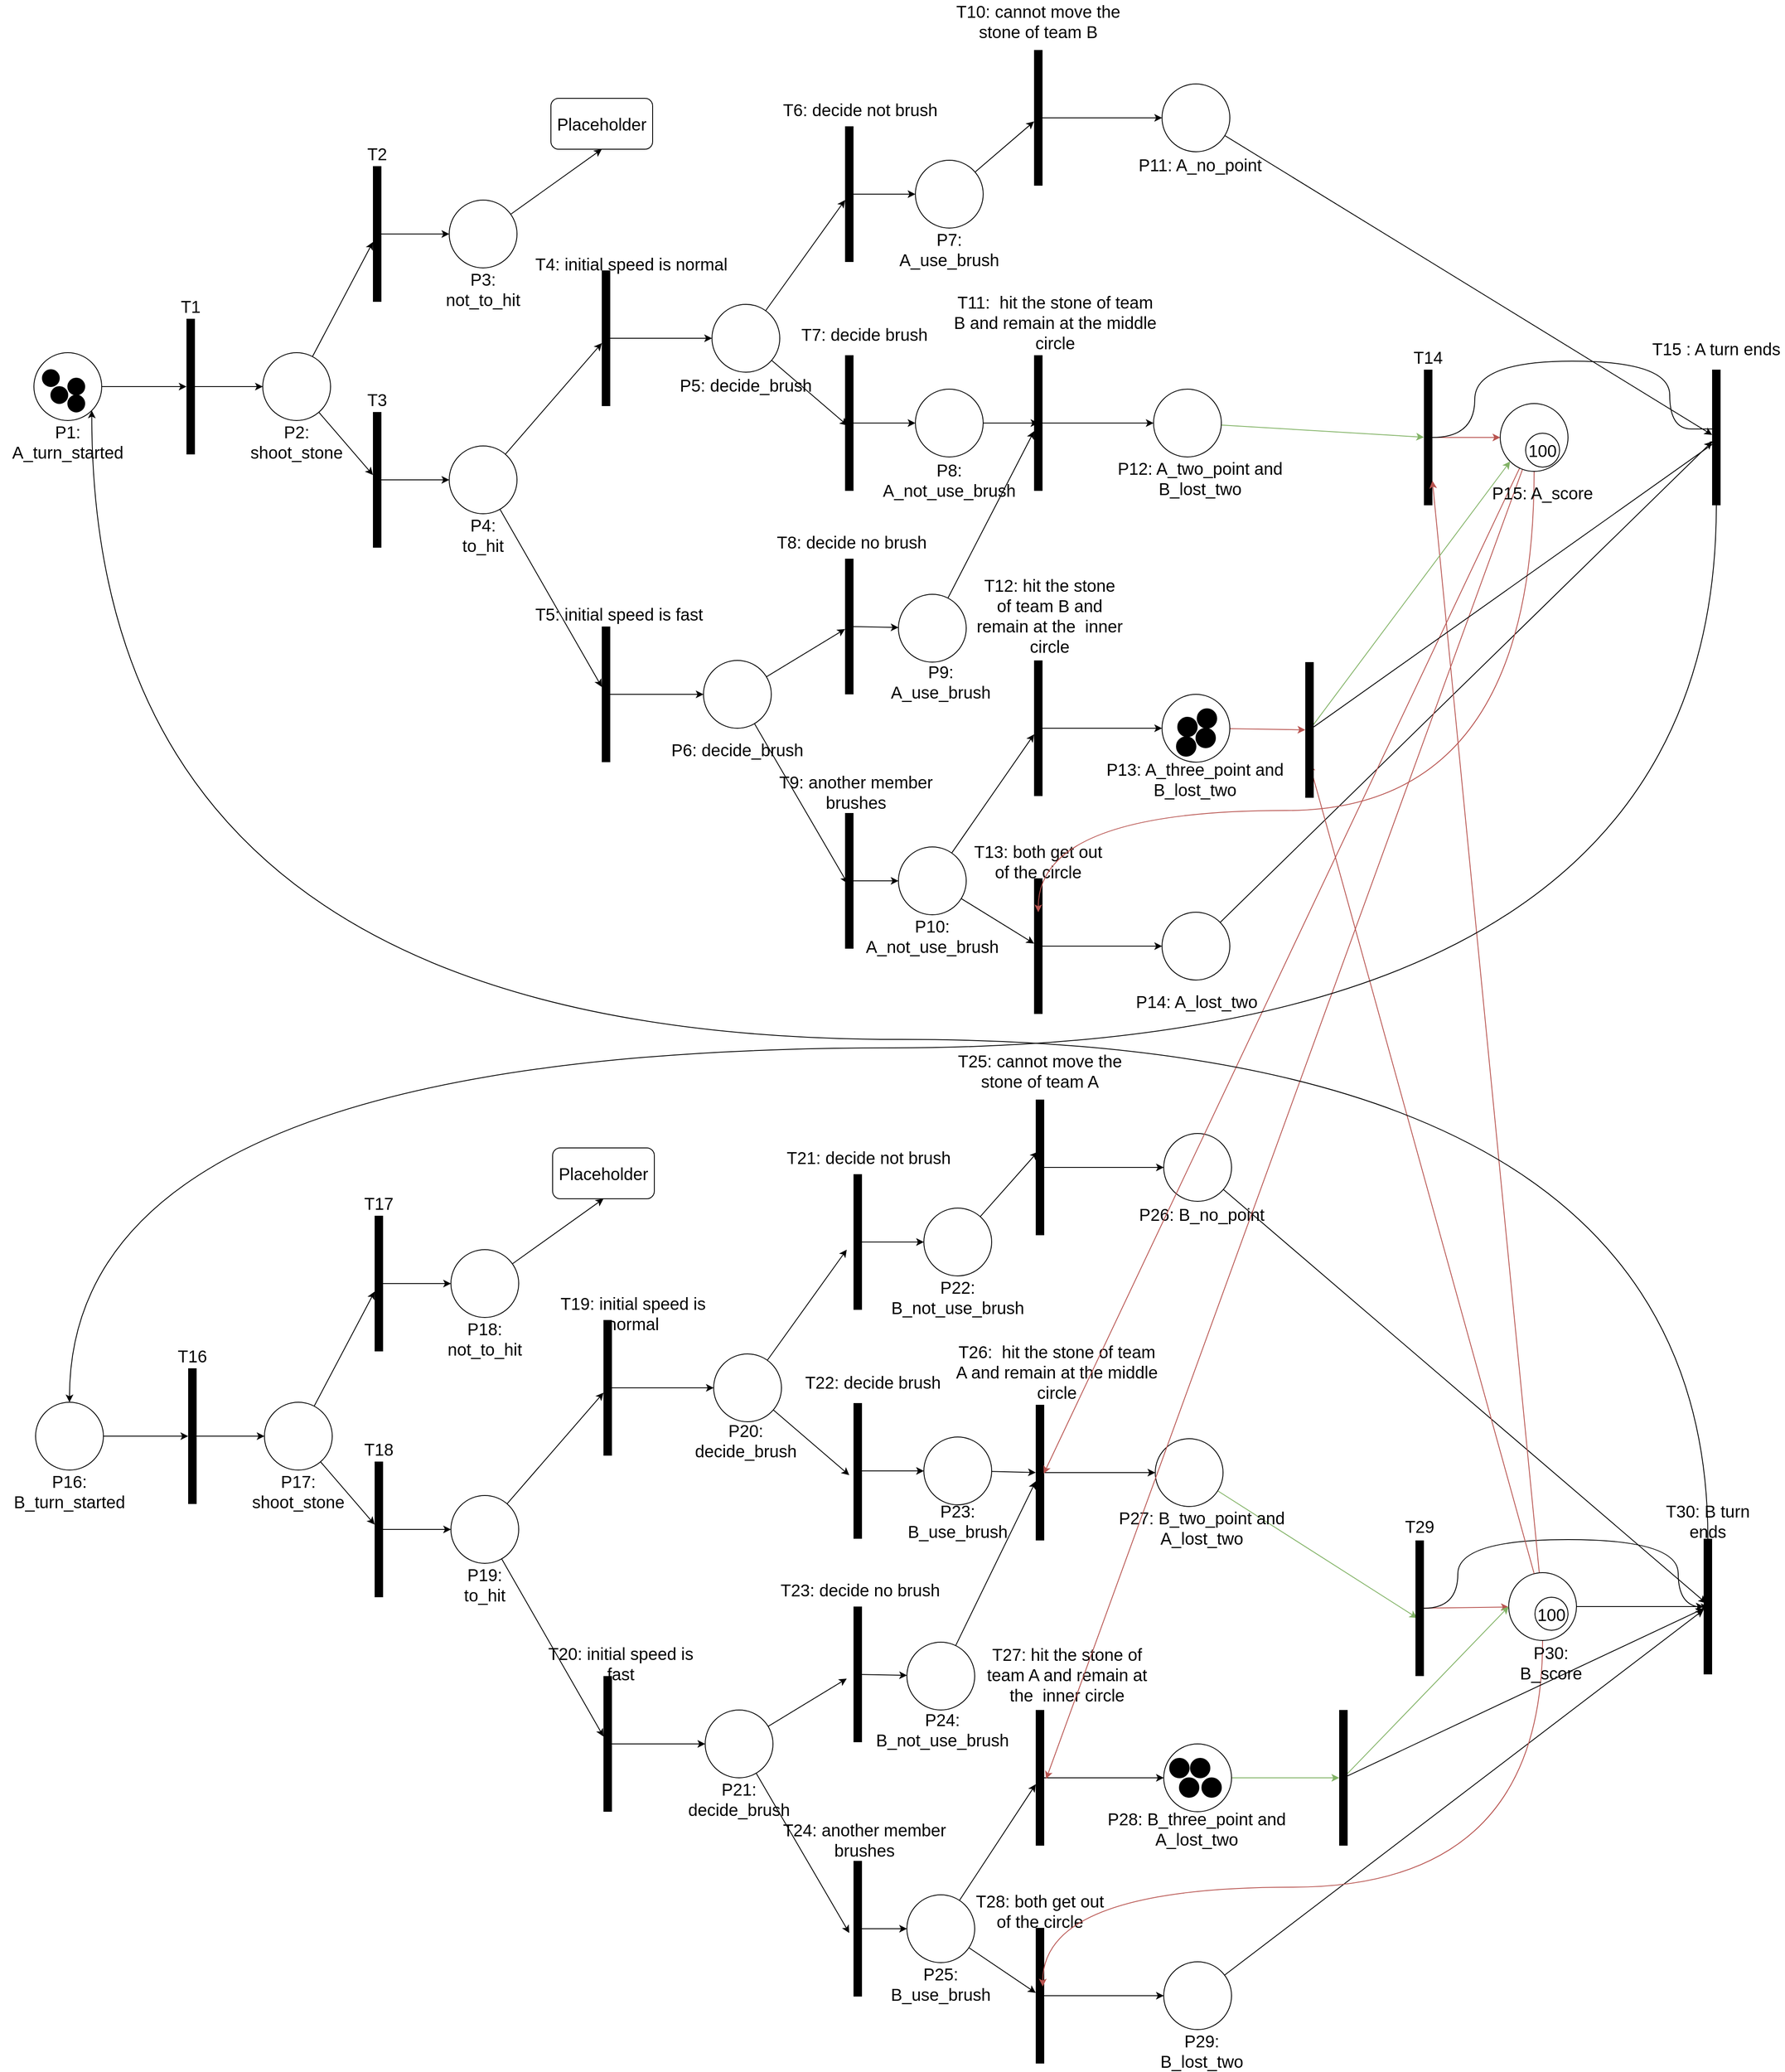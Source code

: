 <mxfile version="17.1.2" type="github">
  <diagram id="HLjwf-8nd1L1e6h1RGKW" name="Page-1">
    <mxGraphModel dx="3530" dy="3012" grid="1" gridSize="10" guides="1" tooltips="1" connect="1" arrows="1" fold="1" page="1" pageScale="1" pageWidth="827" pageHeight="1169" math="0" shadow="0">
      <root>
        <mxCell id="0" />
        <mxCell id="1" parent="0" />
        <mxCell id="6KRZwWpIwKZqXMkIKamP-5" style="edgeStyle=none;rounded=0;orthogonalLoop=1;jettySize=auto;html=1;fontSize=20;" parent="1" source="6KRZwWpIwKZqXMkIKamP-1" target="6KRZwWpIwKZqXMkIKamP-4" edge="1">
          <mxGeometry relative="1" as="geometry" />
        </mxCell>
        <mxCell id="6KRZwWpIwKZqXMkIKamP-1" value="" style="ellipse;whiteSpace=wrap;html=1;aspect=fixed;fontSize=20;strokeWidth=1;fillColor=#FFFFFF;" parent="1" vertex="1">
          <mxGeometry x="30" y="220" width="80" height="80" as="geometry" />
        </mxCell>
        <mxCell id="6KRZwWpIwKZqXMkIKamP-2" value="P1: A_turn_started" style="text;html=1;strokeColor=none;fillColor=none;align=center;verticalAlign=middle;whiteSpace=wrap;rounded=0;fontSize=20;" parent="1" vertex="1">
          <mxGeometry x="-10" y="310" width="160" height="30" as="geometry" />
        </mxCell>
        <mxCell id="6KRZwWpIwKZqXMkIKamP-15" style="edgeStyle=none;rounded=0;orthogonalLoop=1;jettySize=auto;html=1;fontSize=20;" parent="1" source="6KRZwWpIwKZqXMkIKamP-4" target="6KRZwWpIwKZqXMkIKamP-16" edge="1">
          <mxGeometry relative="1" as="geometry">
            <mxPoint x="310" y="260" as="targetPoint" />
          </mxGeometry>
        </mxCell>
        <mxCell id="6KRZwWpIwKZqXMkIKamP-4" value="" style="line;strokeWidth=10;direction=south;html=1;fontSize=20;fillColor=#FFFFFF;" parent="1" vertex="1">
          <mxGeometry x="210" y="180" width="10" height="160" as="geometry" />
        </mxCell>
        <mxCell id="6KRZwWpIwKZqXMkIKamP-7" value="" style="ellipse;whiteSpace=wrap;html=1;aspect=fixed;fontSize=20;strokeWidth=1;fillColor=#000000;strokeColor=#000000;" parent="1" vertex="1">
          <mxGeometry x="40" y="240" width="20" height="20" as="geometry" />
        </mxCell>
        <mxCell id="6KRZwWpIwKZqXMkIKamP-11" value="" style="ellipse;whiteSpace=wrap;html=1;aspect=fixed;fontSize=20;strokeWidth=1;fillColor=#000000;strokeColor=#000000;" parent="1" vertex="1">
          <mxGeometry x="70" y="250" width="20" height="20" as="geometry" />
        </mxCell>
        <mxCell id="6KRZwWpIwKZqXMkIKamP-12" value="" style="ellipse;whiteSpace=wrap;html=1;aspect=fixed;fontSize=20;strokeWidth=1;fillColor=#000000;strokeColor=#000000;" parent="1" vertex="1">
          <mxGeometry x="50" y="260" width="20" height="20" as="geometry" />
        </mxCell>
        <mxCell id="6KRZwWpIwKZqXMkIKamP-13" value="" style="ellipse;whiteSpace=wrap;html=1;aspect=fixed;fontSize=20;strokeWidth=1;fillColor=#000000;strokeColor=#000000;" parent="1" vertex="1">
          <mxGeometry x="70" y="270" width="20" height="20" as="geometry" />
        </mxCell>
        <mxCell id="6KRZwWpIwKZqXMkIKamP-14" value="T1" style="text;html=1;strokeColor=none;fillColor=none;align=center;verticalAlign=middle;whiteSpace=wrap;rounded=0;fontSize=20;" parent="1" vertex="1">
          <mxGeometry x="185" y="150" width="60" height="30" as="geometry" />
        </mxCell>
        <mxCell id="6KRZwWpIwKZqXMkIKamP-19" style="edgeStyle=none;rounded=0;orthogonalLoop=1;jettySize=auto;html=1;fontSize=20;" parent="1" source="6KRZwWpIwKZqXMkIKamP-16" target="6KRZwWpIwKZqXMkIKamP-18" edge="1">
          <mxGeometry relative="1" as="geometry" />
        </mxCell>
        <mxCell id="6KRZwWpIwKZqXMkIKamP-29" style="edgeStyle=none;rounded=0;orthogonalLoop=1;jettySize=auto;html=1;fontSize=20;" parent="1" source="6KRZwWpIwKZqXMkIKamP-16" target="6KRZwWpIwKZqXMkIKamP-28" edge="1">
          <mxGeometry relative="1" as="geometry" />
        </mxCell>
        <mxCell id="6KRZwWpIwKZqXMkIKamP-16" value="" style="ellipse;whiteSpace=wrap;html=1;aspect=fixed;fontSize=20;strokeColor=#000000;strokeWidth=1;fillColor=#FFFFFF;" parent="1" vertex="1">
          <mxGeometry x="300" y="220" width="80" height="80" as="geometry" />
        </mxCell>
        <mxCell id="6KRZwWpIwKZqXMkIKamP-17" value="P2: shoot_stone" style="text;html=1;strokeColor=none;fillColor=none;align=center;verticalAlign=middle;whiteSpace=wrap;rounded=0;fontSize=20;" parent="1" vertex="1">
          <mxGeometry x="310" y="310" width="60" height="30" as="geometry" />
        </mxCell>
        <mxCell id="6KRZwWpIwKZqXMkIKamP-20" style="edgeStyle=none;rounded=0;orthogonalLoop=1;jettySize=auto;html=1;fontSize=20;" parent="1" source="6KRZwWpIwKZqXMkIKamP-18" target="6KRZwWpIwKZqXMkIKamP-21" edge="1">
          <mxGeometry relative="1" as="geometry">
            <mxPoint x="520" y="80" as="targetPoint" />
          </mxGeometry>
        </mxCell>
        <mxCell id="6KRZwWpIwKZqXMkIKamP-18" value="" style="line;strokeWidth=10;direction=south;html=1;fontSize=20;fillColor=#FFFFFF;" parent="1" vertex="1">
          <mxGeometry x="430" width="10" height="160" as="geometry" />
        </mxCell>
        <mxCell id="6KRZwWpIwKZqXMkIKamP-26" value="" style="edgeStyle=none;rounded=0;orthogonalLoop=1;jettySize=auto;html=1;fontSize=20;entryX=0.5;entryY=1;entryDx=0;entryDy=0;" parent="1" source="6KRZwWpIwKZqXMkIKamP-21" target="6KRZwWpIwKZqXMkIKamP-27" edge="1">
          <mxGeometry relative="1" as="geometry">
            <mxPoint x="690.769" y="-20" as="targetPoint" />
          </mxGeometry>
        </mxCell>
        <mxCell id="6KRZwWpIwKZqXMkIKamP-21" value="" style="ellipse;whiteSpace=wrap;html=1;aspect=fixed;fontSize=20;strokeColor=#000000;strokeWidth=1;fillColor=#FFFFFF;" parent="1" vertex="1">
          <mxGeometry x="520" y="40" width="80" height="80" as="geometry" />
        </mxCell>
        <mxCell id="6KRZwWpIwKZqXMkIKamP-22" value="T2" style="text;html=1;strokeColor=none;fillColor=none;align=center;verticalAlign=middle;whiteSpace=wrap;rounded=0;fontSize=20;" parent="1" vertex="1">
          <mxGeometry x="405" y="-30" width="60" height="30" as="geometry" />
        </mxCell>
        <mxCell id="6KRZwWpIwKZqXMkIKamP-24" value="P3: not_to_hit" style="text;html=1;strokeColor=none;fillColor=none;align=center;verticalAlign=middle;whiteSpace=wrap;rounded=0;fontSize=20;" parent="1" vertex="1">
          <mxGeometry x="530" y="130" width="60" height="30" as="geometry" />
        </mxCell>
        <mxCell id="6KRZwWpIwKZqXMkIKamP-27" value="Placeholder" style="rounded=1;whiteSpace=wrap;html=1;fontSize=20;strokeColor=#000000;strokeWidth=1;fillColor=#FFFFFF;" parent="1" vertex="1">
          <mxGeometry x="640" y="-80" width="120" height="60" as="geometry" />
        </mxCell>
        <mxCell id="6KRZwWpIwKZqXMkIKamP-31" style="edgeStyle=none;rounded=0;orthogonalLoop=1;jettySize=auto;html=1;fontSize=20;" parent="1" source="6KRZwWpIwKZqXMkIKamP-28" target="6KRZwWpIwKZqXMkIKamP-32" edge="1">
          <mxGeometry relative="1" as="geometry">
            <mxPoint x="530" y="370" as="targetPoint" />
          </mxGeometry>
        </mxCell>
        <mxCell id="6KRZwWpIwKZqXMkIKamP-28" value="" style="line;strokeWidth=10;direction=south;html=1;fontSize=20;fillColor=#FFFFFF;" parent="1" vertex="1">
          <mxGeometry x="430" y="290" width="10" height="160" as="geometry" />
        </mxCell>
        <mxCell id="6KRZwWpIwKZqXMkIKamP-30" value="T3" style="text;html=1;strokeColor=none;fillColor=none;align=center;verticalAlign=middle;whiteSpace=wrap;rounded=0;fontSize=20;" parent="1" vertex="1">
          <mxGeometry x="405" y="260" width="60" height="30" as="geometry" />
        </mxCell>
        <mxCell id="6KRZwWpIwKZqXMkIKamP-96" style="edgeStyle=none;rounded=0;orthogonalLoop=1;jettySize=auto;html=1;fontSize=20;" parent="1" source="6KRZwWpIwKZqXMkIKamP-32" target="6KRZwWpIwKZqXMkIKamP-35" edge="1">
          <mxGeometry relative="1" as="geometry" />
        </mxCell>
        <mxCell id="6KRZwWpIwKZqXMkIKamP-97" style="edgeStyle=none;rounded=0;orthogonalLoop=1;jettySize=auto;html=1;fontSize=20;" parent="1" source="6KRZwWpIwKZqXMkIKamP-32" target="6KRZwWpIwKZqXMkIKamP-37" edge="1">
          <mxGeometry relative="1" as="geometry" />
        </mxCell>
        <mxCell id="6KRZwWpIwKZqXMkIKamP-32" value="" style="ellipse;whiteSpace=wrap;html=1;aspect=fixed;fontSize=20;strokeColor=#000000;strokeWidth=1;fillColor=#FFFFFF;" parent="1" vertex="1">
          <mxGeometry x="520" y="330" width="80" height="80" as="geometry" />
        </mxCell>
        <mxCell id="6KRZwWpIwKZqXMkIKamP-33" value="P4:&lt;br&gt;to_hit" style="text;html=1;strokeColor=none;fillColor=none;align=center;verticalAlign=middle;whiteSpace=wrap;rounded=0;fontSize=20;" parent="1" vertex="1">
          <mxGeometry x="530" y="420" width="60" height="30" as="geometry" />
        </mxCell>
        <mxCell id="6KRZwWpIwKZqXMkIKamP-34" style="edgeStyle=none;rounded=0;orthogonalLoop=1;jettySize=auto;html=1;fontSize=20;" parent="1" source="6KRZwWpIwKZqXMkIKamP-35" target="6KRZwWpIwKZqXMkIKamP-41" edge="1">
          <mxGeometry relative="1" as="geometry">
            <mxPoint x="810" y="203" as="targetPoint" />
          </mxGeometry>
        </mxCell>
        <mxCell id="6KRZwWpIwKZqXMkIKamP-35" value="" style="line;strokeWidth=10;direction=south;html=1;fontSize=20;fillColor=#FFFFFF;" parent="1" vertex="1">
          <mxGeometry x="700" y="123" width="10" height="160" as="geometry" />
        </mxCell>
        <mxCell id="6KRZwWpIwKZqXMkIKamP-36" style="edgeStyle=none;rounded=0;orthogonalLoop=1;jettySize=auto;html=1;fontSize=20;" parent="1" source="6KRZwWpIwKZqXMkIKamP-37" target="6KRZwWpIwKZqXMkIKamP-51" edge="1">
          <mxGeometry relative="1" as="geometry" />
        </mxCell>
        <mxCell id="6KRZwWpIwKZqXMkIKamP-37" value="" style="line;strokeWidth=10;direction=south;html=1;fontSize=20;fillColor=#FFFFFF;" parent="1" vertex="1">
          <mxGeometry x="700" y="543" width="10" height="160" as="geometry" />
        </mxCell>
        <mxCell id="6KRZwWpIwKZqXMkIKamP-38" value="T5: initial speed is fast" style="text;html=1;strokeColor=none;fillColor=none;align=center;verticalAlign=middle;whiteSpace=wrap;rounded=0;fontSize=20;" parent="1" vertex="1">
          <mxGeometry x="620" y="513" width="201" height="30" as="geometry" />
        </mxCell>
        <mxCell id="6KRZwWpIwKZqXMkIKamP-39" style="edgeStyle=none;rounded=0;orthogonalLoop=1;jettySize=auto;html=1;entryX=0.519;entryY=0.7;entryDx=0;entryDy=0;entryPerimeter=0;fontSize=20;" parent="1" source="6KRZwWpIwKZqXMkIKamP-41" target="6KRZwWpIwKZqXMkIKamP-48" edge="1">
          <mxGeometry relative="1" as="geometry" />
        </mxCell>
        <mxCell id="6KRZwWpIwKZqXMkIKamP-40" style="edgeStyle=none;rounded=0;orthogonalLoop=1;jettySize=auto;html=1;fontSize=20;" parent="1" source="6KRZwWpIwKZqXMkIKamP-41" target="6KRZwWpIwKZqXMkIKamP-45" edge="1">
          <mxGeometry relative="1" as="geometry" />
        </mxCell>
        <mxCell id="6KRZwWpIwKZqXMkIKamP-41" value="" style="ellipse;whiteSpace=wrap;html=1;aspect=fixed;fontSize=20;strokeWidth=1;fillColor=#FFFFFF;" parent="1" vertex="1">
          <mxGeometry x="830" y="163" width="80" height="80" as="geometry" />
        </mxCell>
        <mxCell id="6KRZwWpIwKZqXMkIKamP-42" value="P5: decide_brush" style="text;html=1;strokeColor=none;fillColor=none;align=center;verticalAlign=middle;whiteSpace=wrap;rounded=0;fontSize=20;" parent="1" vertex="1">
          <mxGeometry x="790" y="243" width="160" height="30" as="geometry" />
        </mxCell>
        <mxCell id="jnbDORSLOD9sxaMhr8QB-7" style="edgeStyle=none;rounded=0;orthogonalLoop=1;jettySize=auto;html=1;entryX=0;entryY=0.5;entryDx=0;entryDy=0;fontSize=20;" parent="1" source="6KRZwWpIwKZqXMkIKamP-45" target="jnbDORSLOD9sxaMhr8QB-3" edge="1">
          <mxGeometry relative="1" as="geometry" />
        </mxCell>
        <mxCell id="6KRZwWpIwKZqXMkIKamP-45" value="" style="line;strokeWidth=10;direction=south;html=1;fontSize=20;fillColor=#FFFFFF;" parent="1" vertex="1">
          <mxGeometry x="987" y="-47" width="10" height="160" as="geometry" />
        </mxCell>
        <mxCell id="jnbDORSLOD9sxaMhr8QB-9" style="edgeStyle=none;rounded=0;orthogonalLoop=1;jettySize=auto;html=1;entryX=0;entryY=0.5;entryDx=0;entryDy=0;fontSize=20;" parent="1" source="6KRZwWpIwKZqXMkIKamP-48" target="jnbDORSLOD9sxaMhr8QB-4" edge="1">
          <mxGeometry relative="1" as="geometry" />
        </mxCell>
        <mxCell id="6KRZwWpIwKZqXMkIKamP-48" value="" style="line;strokeWidth=10;direction=south;html=1;fontSize=20;fillColor=#FFFFFF;" parent="1" vertex="1">
          <mxGeometry x="987" y="223" width="10" height="160" as="geometry" />
        </mxCell>
        <mxCell id="6KRZwWpIwKZqXMkIKamP-49" style="edgeStyle=none;rounded=0;orthogonalLoop=1;jettySize=auto;html=1;entryX=0.519;entryY=0.7;entryDx=0;entryDy=0;entryPerimeter=0;fontSize=20;" parent="1" source="6KRZwWpIwKZqXMkIKamP-51" target="6KRZwWpIwKZqXMkIKamP-59" edge="1">
          <mxGeometry relative="1" as="geometry" />
        </mxCell>
        <mxCell id="6KRZwWpIwKZqXMkIKamP-50" style="edgeStyle=none;rounded=0;orthogonalLoop=1;jettySize=auto;html=1;fontSize=20;" parent="1" source="6KRZwWpIwKZqXMkIKamP-51" target="6KRZwWpIwKZqXMkIKamP-56" edge="1">
          <mxGeometry relative="1" as="geometry" />
        </mxCell>
        <mxCell id="6KRZwWpIwKZqXMkIKamP-51" value="" style="ellipse;whiteSpace=wrap;html=1;aspect=fixed;fontSize=20;strokeWidth=1;fillColor=#FFFFFF;" parent="1" vertex="1">
          <mxGeometry x="820" y="583" width="80" height="80" as="geometry" />
        </mxCell>
        <mxCell id="6KRZwWpIwKZqXMkIKamP-52" value="P6: decide_brush" style="text;html=1;strokeColor=none;fillColor=none;align=center;verticalAlign=middle;whiteSpace=wrap;rounded=0;fontSize=20;" parent="1" vertex="1">
          <mxGeometry x="780" y="673" width="160" height="30" as="geometry" />
        </mxCell>
        <mxCell id="jnbDORSLOD9sxaMhr8QB-11" style="edgeStyle=none;rounded=0;orthogonalLoop=1;jettySize=auto;html=1;fontSize=20;" parent="1" source="6KRZwWpIwKZqXMkIKamP-56" target="jnbDORSLOD9sxaMhr8QB-5" edge="1">
          <mxGeometry relative="1" as="geometry" />
        </mxCell>
        <mxCell id="6KRZwWpIwKZqXMkIKamP-56" value="" style="line;strokeWidth=10;direction=south;html=1;fontSize=20;fillColor=#FFFFFF;" parent="1" vertex="1">
          <mxGeometry x="987" y="463" width="10" height="160" as="geometry" />
        </mxCell>
        <mxCell id="jnbDORSLOD9sxaMhr8QB-13" style="edgeStyle=none;rounded=0;orthogonalLoop=1;jettySize=auto;html=1;fontSize=20;" parent="1" source="6KRZwWpIwKZqXMkIKamP-59" target="jnbDORSLOD9sxaMhr8QB-6" edge="1">
          <mxGeometry relative="1" as="geometry" />
        </mxCell>
        <mxCell id="6KRZwWpIwKZqXMkIKamP-59" value="" style="line;strokeWidth=10;direction=south;html=1;fontSize=20;fillColor=#FFFFFF;" parent="1" vertex="1">
          <mxGeometry x="987" y="763" width="10" height="160" as="geometry" />
        </mxCell>
        <mxCell id="6KRZwWpIwKZqXMkIKamP-60" value="T7: decide brush" style="text;html=1;strokeColor=none;fillColor=none;align=center;verticalAlign=middle;whiteSpace=wrap;rounded=0;fontSize=20;" parent="1" vertex="1">
          <mxGeometry x="900" y="183" width="220" height="30" as="geometry" />
        </mxCell>
        <mxCell id="6KRZwWpIwKZqXMkIKamP-61" value="T6: decide not brush" style="text;html=1;strokeColor=none;fillColor=none;align=center;verticalAlign=middle;whiteSpace=wrap;rounded=0;fontSize=20;" parent="1" vertex="1">
          <mxGeometry x="890" y="-87" width="230" height="40" as="geometry" />
        </mxCell>
        <mxCell id="6KRZwWpIwKZqXMkIKamP-62" value="T8: decide no brush" style="text;html=1;strokeColor=none;fillColor=none;align=center;verticalAlign=middle;whiteSpace=wrap;rounded=0;fontSize=20;" parent="1" vertex="1">
          <mxGeometry x="880" y="423" width="230" height="40" as="geometry" />
        </mxCell>
        <mxCell id="6KRZwWpIwKZqXMkIKamP-63" value="T9: another member brushes" style="text;html=1;strokeColor=none;fillColor=none;align=center;verticalAlign=middle;whiteSpace=wrap;rounded=0;fontSize=20;" parent="1" vertex="1">
          <mxGeometry x="880" y="718" width="240" height="40" as="geometry" />
        </mxCell>
        <mxCell id="6KRZwWpIwKZqXMkIKamP-72" style="edgeStyle=none;rounded=0;orthogonalLoop=1;jettySize=auto;html=1;fontSize=20;" parent="1" source="6KRZwWpIwKZqXMkIKamP-73" target="6KRZwWpIwKZqXMkIKamP-75" edge="1">
          <mxGeometry relative="1" as="geometry">
            <mxPoint x="1360" y="-207" as="targetPoint" />
          </mxGeometry>
        </mxCell>
        <mxCell id="6KRZwWpIwKZqXMkIKamP-73" value="" style="line;strokeWidth=10;direction=south;html=1;fontSize=20;fillColor=#FFFFFF;" parent="1" vertex="1">
          <mxGeometry x="1210" y="-137" width="10" height="160" as="geometry" />
        </mxCell>
        <mxCell id="6KRZwWpIwKZqXMkIKamP-74" value="T10: cannot move the stone of team B" style="text;html=1;strokeColor=none;fillColor=none;align=center;verticalAlign=middle;whiteSpace=wrap;rounded=0;fontSize=20;" parent="1" vertex="1">
          <mxGeometry x="1115" y="-190" width="200" height="37" as="geometry" />
        </mxCell>
        <mxCell id="jnbDORSLOD9sxaMhr8QB-73" style="edgeStyle=none;rounded=0;orthogonalLoop=1;jettySize=auto;html=1;fontSize=20;" parent="1" source="6KRZwWpIwKZqXMkIKamP-75" target="jnbDORSLOD9sxaMhr8QB-69" edge="1">
          <mxGeometry relative="1" as="geometry" />
        </mxCell>
        <mxCell id="6KRZwWpIwKZqXMkIKamP-75" value="" style="ellipse;whiteSpace=wrap;html=1;aspect=fixed;fontSize=20;strokeWidth=1;fillColor=#FFFFFF;" parent="1" vertex="1">
          <mxGeometry x="1361" y="-97" width="80" height="80" as="geometry" />
        </mxCell>
        <mxCell id="6KRZwWpIwKZqXMkIKamP-76" value="P11: A_no_point" style="text;html=1;strokeColor=none;fillColor=none;align=center;verticalAlign=middle;whiteSpace=wrap;rounded=0;fontSize=20;" parent="1" vertex="1">
          <mxGeometry x="1301" y="-17" width="210" height="30" as="geometry" />
        </mxCell>
        <mxCell id="6KRZwWpIwKZqXMkIKamP-77" value="T11: &amp;nbsp;hit the stone of team B and remain at the middle circle" style="text;html=1;strokeColor=none;fillColor=none;align=center;verticalAlign=middle;whiteSpace=wrap;rounded=0;fontSize=20;" parent="1" vertex="1">
          <mxGeometry x="1110" y="160" width="250" height="47" as="geometry" />
        </mxCell>
        <mxCell id="6KRZwWpIwKZqXMkIKamP-78" style="edgeStyle=none;rounded=0;orthogonalLoop=1;jettySize=auto;html=1;fontSize=20;" parent="1" source="6KRZwWpIwKZqXMkIKamP-79" target="6KRZwWpIwKZqXMkIKamP-83" edge="1">
          <mxGeometry relative="1" as="geometry">
            <mxPoint x="1360" y="423" as="targetPoint" />
          </mxGeometry>
        </mxCell>
        <mxCell id="6KRZwWpIwKZqXMkIKamP-79" value="" style="line;strokeWidth=10;direction=south;html=1;fontSize=20;fillColor=#FFFFFF;" parent="1" vertex="1">
          <mxGeometry x="1210" y="223" width="10" height="160" as="geometry" />
        </mxCell>
        <mxCell id="jnbDORSLOD9sxaMhr8QB-61" style="edgeStyle=none;rounded=0;orthogonalLoop=1;jettySize=auto;html=1;fontSize=20;fillColor=#d5e8d4;strokeColor=#82b366;" parent="1" source="6KRZwWpIwKZqXMkIKamP-83" target="jnbDORSLOD9sxaMhr8QB-46" edge="1">
          <mxGeometry relative="1" as="geometry" />
        </mxCell>
        <mxCell id="6KRZwWpIwKZqXMkIKamP-83" value="" style="ellipse;whiteSpace=wrap;html=1;aspect=fixed;fontSize=20;strokeWidth=1;fillColor=#FFFFFF;" parent="1" vertex="1">
          <mxGeometry x="1351" y="263" width="80" height="80" as="geometry" />
        </mxCell>
        <mxCell id="6KRZwWpIwKZqXMkIKamP-84" value="P12: A_two_point and B_lost_two" style="text;html=1;strokeColor=none;fillColor=none;align=center;verticalAlign=middle;whiteSpace=wrap;rounded=0;fontSize=20;" parent="1" vertex="1">
          <mxGeometry x="1296" y="353" width="220" height="30" as="geometry" />
        </mxCell>
        <mxCell id="6KRZwWpIwKZqXMkIKamP-87" style="edgeStyle=none;rounded=0;orthogonalLoop=1;jettySize=auto;html=1;fontSize=20;" parent="1" source="6KRZwWpIwKZqXMkIKamP-88" target="6KRZwWpIwKZqXMkIKamP-91" edge="1">
          <mxGeometry relative="1" as="geometry">
            <mxPoint x="1360" y="663.0" as="targetPoint" />
          </mxGeometry>
        </mxCell>
        <mxCell id="6KRZwWpIwKZqXMkIKamP-88" value="" style="line;strokeWidth=10;direction=south;html=1;fontSize=20;fillColor=#FFFFFF;" parent="1" vertex="1">
          <mxGeometry x="1210" y="583" width="10" height="160" as="geometry" />
        </mxCell>
        <mxCell id="6KRZwWpIwKZqXMkIKamP-89" value="T12: hit the stone of team B and remain at the &amp;nbsp;inner circle" style="text;html=1;strokeColor=none;fillColor=none;align=center;verticalAlign=middle;whiteSpace=wrap;rounded=0;fontSize=20;" parent="1" vertex="1">
          <mxGeometry x="1140" y="513" width="177" height="33.5" as="geometry" />
        </mxCell>
        <mxCell id="vpqcY-KnSVrDS7iL-bv1-4" style="edgeStyle=none;rounded=0;orthogonalLoop=1;jettySize=auto;html=1;fillColor=#f8cecc;strokeColor=#b85450;" edge="1" parent="1" source="6KRZwWpIwKZqXMkIKamP-91" target="vpqcY-KnSVrDS7iL-bv1-3">
          <mxGeometry relative="1" as="geometry" />
        </mxCell>
        <mxCell id="6KRZwWpIwKZqXMkIKamP-91" value="" style="ellipse;whiteSpace=wrap;html=1;aspect=fixed;fontSize=20;strokeWidth=1;fillColor=#FFFFFF;" parent="1" vertex="1">
          <mxGeometry x="1361" y="623.0" width="80" height="80" as="geometry" />
        </mxCell>
        <mxCell id="6KRZwWpIwKZqXMkIKamP-92" value="P13: A_three_point and B_lost_two" style="text;html=1;strokeColor=none;fillColor=none;align=center;verticalAlign=middle;whiteSpace=wrap;rounded=0;fontSize=20;" parent="1" vertex="1">
          <mxGeometry x="1290" y="708" width="220" height="30" as="geometry" />
        </mxCell>
        <mxCell id="6KRZwWpIwKZqXMkIKamP-98" value="T4: initial speed is normal" style="text;html=1;strokeColor=none;fillColor=none;align=center;verticalAlign=middle;whiteSpace=wrap;rounded=0;fontSize=20;" parent="1" vertex="1">
          <mxGeometry x="620" y="100" width="230" height="30" as="geometry" />
        </mxCell>
        <mxCell id="6KRZwWpIwKZqXMkIKamP-105" style="edgeStyle=none;rounded=0;orthogonalLoop=1;jettySize=auto;html=1;fontSize=20;" parent="1" source="6KRZwWpIwKZqXMkIKamP-101" target="6KRZwWpIwKZqXMkIKamP-106" edge="1">
          <mxGeometry relative="1" as="geometry">
            <mxPoint x="1340" y="920.0" as="targetPoint" />
          </mxGeometry>
        </mxCell>
        <mxCell id="6KRZwWpIwKZqXMkIKamP-101" value="" style="line;strokeWidth=10;direction=south;html=1;fontSize=20;fillColor=#FFFFFF;" parent="1" vertex="1">
          <mxGeometry x="1210" y="840" width="10" height="160" as="geometry" />
        </mxCell>
        <mxCell id="6KRZwWpIwKZqXMkIKamP-103" value="T13: both get out of the circle" style="text;html=1;strokeColor=none;fillColor=none;align=center;verticalAlign=middle;whiteSpace=wrap;rounded=0;fontSize=20;" parent="1" vertex="1">
          <mxGeometry x="1130" y="800" width="170" height="40" as="geometry" />
        </mxCell>
        <mxCell id="jnbDORSLOD9sxaMhr8QB-72" style="rounded=0;orthogonalLoop=1;jettySize=auto;html=1;fontSize=20;" parent="1" source="6KRZwWpIwKZqXMkIKamP-106" target="jnbDORSLOD9sxaMhr8QB-69" edge="1">
          <mxGeometry relative="1" as="geometry" />
        </mxCell>
        <mxCell id="6KRZwWpIwKZqXMkIKamP-106" value="" style="ellipse;whiteSpace=wrap;html=1;aspect=fixed;fontSize=20;strokeColor=#000000;strokeWidth=1;fillColor=#FFFFFF;" parent="1" vertex="1">
          <mxGeometry x="1361" y="880.0" width="80" height="80" as="geometry" />
        </mxCell>
        <mxCell id="6KRZwWpIwKZqXMkIKamP-118" style="edgeStyle=none;rounded=0;orthogonalLoop=1;jettySize=auto;html=1;fontSize=20;" parent="1" source="6KRZwWpIwKZqXMkIKamP-119" target="6KRZwWpIwKZqXMkIKamP-122" edge="1">
          <mxGeometry relative="1" as="geometry" />
        </mxCell>
        <mxCell id="6KRZwWpIwKZqXMkIKamP-119" value="" style="ellipse;whiteSpace=wrap;html=1;aspect=fixed;fontSize=20;strokeWidth=1;fillColor=#FFFFFF;" parent="1" vertex="1">
          <mxGeometry x="32" y="1458" width="80" height="80" as="geometry" />
        </mxCell>
        <mxCell id="6KRZwWpIwKZqXMkIKamP-120" value="P16: B_turn_started" style="text;html=1;strokeColor=none;fillColor=none;align=center;verticalAlign=middle;whiteSpace=wrap;rounded=0;fontSize=20;" parent="1" vertex="1">
          <mxGeometry x="-8" y="1548" width="160" height="30" as="geometry" />
        </mxCell>
        <mxCell id="6KRZwWpIwKZqXMkIKamP-121" style="edgeStyle=none;rounded=0;orthogonalLoop=1;jettySize=auto;html=1;fontSize=20;" parent="1" source="6KRZwWpIwKZqXMkIKamP-122" target="6KRZwWpIwKZqXMkIKamP-130" edge="1">
          <mxGeometry relative="1" as="geometry">
            <mxPoint x="312" y="1498" as="targetPoint" />
          </mxGeometry>
        </mxCell>
        <mxCell id="6KRZwWpIwKZqXMkIKamP-122" value="" style="line;strokeWidth=10;direction=south;html=1;fontSize=20;fillColor=#FFFFFF;" parent="1" vertex="1">
          <mxGeometry x="212" y="1418" width="10" height="160" as="geometry" />
        </mxCell>
        <mxCell id="6KRZwWpIwKZqXMkIKamP-127" value="T16" style="text;html=1;strokeColor=none;fillColor=none;align=center;verticalAlign=middle;whiteSpace=wrap;rounded=0;fontSize=20;" parent="1" vertex="1">
          <mxGeometry x="187" y="1388" width="60" height="30" as="geometry" />
        </mxCell>
        <mxCell id="6KRZwWpIwKZqXMkIKamP-128" style="edgeStyle=none;rounded=0;orthogonalLoop=1;jettySize=auto;html=1;fontSize=20;" parent="1" source="6KRZwWpIwKZqXMkIKamP-130" target="6KRZwWpIwKZqXMkIKamP-133" edge="1">
          <mxGeometry relative="1" as="geometry" />
        </mxCell>
        <mxCell id="6KRZwWpIwKZqXMkIKamP-129" style="edgeStyle=none;rounded=0;orthogonalLoop=1;jettySize=auto;html=1;fontSize=20;" parent="1" source="6KRZwWpIwKZqXMkIKamP-130" target="6KRZwWpIwKZqXMkIKamP-140" edge="1">
          <mxGeometry relative="1" as="geometry" />
        </mxCell>
        <mxCell id="6KRZwWpIwKZqXMkIKamP-130" value="" style="ellipse;whiteSpace=wrap;html=1;aspect=fixed;fontSize=20;strokeColor=#000000;strokeWidth=1;fillColor=#FFFFFF;" parent="1" vertex="1">
          <mxGeometry x="302" y="1458" width="80" height="80" as="geometry" />
        </mxCell>
        <mxCell id="6KRZwWpIwKZqXMkIKamP-131" value="P17: shoot_stone" style="text;html=1;strokeColor=none;fillColor=none;align=center;verticalAlign=middle;whiteSpace=wrap;rounded=0;fontSize=20;" parent="1" vertex="1">
          <mxGeometry x="312" y="1548" width="60" height="30" as="geometry" />
        </mxCell>
        <mxCell id="6KRZwWpIwKZqXMkIKamP-132" style="edgeStyle=none;rounded=0;orthogonalLoop=1;jettySize=auto;html=1;fontSize=20;" parent="1" source="6KRZwWpIwKZqXMkIKamP-133" target="6KRZwWpIwKZqXMkIKamP-135" edge="1">
          <mxGeometry relative="1" as="geometry">
            <mxPoint x="522" y="1318" as="targetPoint" />
          </mxGeometry>
        </mxCell>
        <mxCell id="6KRZwWpIwKZqXMkIKamP-133" value="" style="line;strokeWidth=10;direction=south;html=1;fontSize=20;fillColor=#FFFFFF;" parent="1" vertex="1">
          <mxGeometry x="432" y="1238" width="10" height="160" as="geometry" />
        </mxCell>
        <mxCell id="6KRZwWpIwKZqXMkIKamP-134" value="" style="edgeStyle=none;rounded=0;orthogonalLoop=1;jettySize=auto;html=1;fontSize=20;entryX=0.5;entryY=1;entryDx=0;entryDy=0;" parent="1" source="6KRZwWpIwKZqXMkIKamP-135" target="6KRZwWpIwKZqXMkIKamP-138" edge="1">
          <mxGeometry relative="1" as="geometry">
            <mxPoint x="692.769" y="1218" as="targetPoint" />
          </mxGeometry>
        </mxCell>
        <mxCell id="6KRZwWpIwKZqXMkIKamP-135" value="" style="ellipse;whiteSpace=wrap;html=1;aspect=fixed;fontSize=20;strokeColor=#000000;strokeWidth=1;fillColor=#FFFFFF;" parent="1" vertex="1">
          <mxGeometry x="522" y="1278" width="80" height="80" as="geometry" />
        </mxCell>
        <mxCell id="6KRZwWpIwKZqXMkIKamP-136" value="T17" style="text;html=1;strokeColor=none;fillColor=none;align=center;verticalAlign=middle;whiteSpace=wrap;rounded=0;fontSize=20;" parent="1" vertex="1">
          <mxGeometry x="407" y="1208" width="60" height="30" as="geometry" />
        </mxCell>
        <mxCell id="6KRZwWpIwKZqXMkIKamP-137" value="P18: not_to_hit" style="text;html=1;strokeColor=none;fillColor=none;align=center;verticalAlign=middle;whiteSpace=wrap;rounded=0;fontSize=20;" parent="1" vertex="1">
          <mxGeometry x="532" y="1368" width="60" height="30" as="geometry" />
        </mxCell>
        <mxCell id="6KRZwWpIwKZqXMkIKamP-138" value="Placeholder" style="rounded=1;whiteSpace=wrap;html=1;fontSize=20;strokeColor=#000000;strokeWidth=1;fillColor=#FFFFFF;" parent="1" vertex="1">
          <mxGeometry x="642" y="1158" width="120" height="60" as="geometry" />
        </mxCell>
        <mxCell id="6KRZwWpIwKZqXMkIKamP-139" style="edgeStyle=none;rounded=0;orthogonalLoop=1;jettySize=auto;html=1;fontSize=20;" parent="1" source="6KRZwWpIwKZqXMkIKamP-140" target="6KRZwWpIwKZqXMkIKamP-144" edge="1">
          <mxGeometry relative="1" as="geometry">
            <mxPoint x="532" y="1608" as="targetPoint" />
          </mxGeometry>
        </mxCell>
        <mxCell id="6KRZwWpIwKZqXMkIKamP-140" value="" style="line;strokeWidth=10;direction=south;html=1;fontSize=20;fillColor=#FFFFFF;" parent="1" vertex="1">
          <mxGeometry x="432" y="1528" width="10" height="160" as="geometry" />
        </mxCell>
        <mxCell id="6KRZwWpIwKZqXMkIKamP-141" value="T18" style="text;html=1;strokeColor=none;fillColor=none;align=center;verticalAlign=middle;whiteSpace=wrap;rounded=0;fontSize=20;" parent="1" vertex="1">
          <mxGeometry x="407" y="1498" width="60" height="30" as="geometry" />
        </mxCell>
        <mxCell id="6KRZwWpIwKZqXMkIKamP-142" style="edgeStyle=none;rounded=0;orthogonalLoop=1;jettySize=auto;html=1;fontSize=20;" parent="1" source="6KRZwWpIwKZqXMkIKamP-144" target="6KRZwWpIwKZqXMkIKamP-147" edge="1">
          <mxGeometry relative="1" as="geometry" />
        </mxCell>
        <mxCell id="6KRZwWpIwKZqXMkIKamP-143" style="edgeStyle=none;rounded=0;orthogonalLoop=1;jettySize=auto;html=1;fontSize=20;" parent="1" source="6KRZwWpIwKZqXMkIKamP-144" target="6KRZwWpIwKZqXMkIKamP-149" edge="1">
          <mxGeometry relative="1" as="geometry" />
        </mxCell>
        <mxCell id="6KRZwWpIwKZqXMkIKamP-144" value="" style="ellipse;whiteSpace=wrap;html=1;aspect=fixed;fontSize=20;strokeColor=#000000;strokeWidth=1;fillColor=#FFFFFF;" parent="1" vertex="1">
          <mxGeometry x="522" y="1568" width="80" height="80" as="geometry" />
        </mxCell>
        <mxCell id="6KRZwWpIwKZqXMkIKamP-145" value="P19:&lt;br&gt;to_hit" style="text;html=1;strokeColor=none;fillColor=none;align=center;verticalAlign=middle;whiteSpace=wrap;rounded=0;fontSize=20;" parent="1" vertex="1">
          <mxGeometry x="532" y="1658" width="60" height="30" as="geometry" />
        </mxCell>
        <mxCell id="6KRZwWpIwKZqXMkIKamP-146" style="edgeStyle=none;rounded=0;orthogonalLoop=1;jettySize=auto;html=1;fontSize=20;" parent="1" source="6KRZwWpIwKZqXMkIKamP-147" target="6KRZwWpIwKZqXMkIKamP-153" edge="1">
          <mxGeometry relative="1" as="geometry">
            <mxPoint x="812" y="1441" as="targetPoint" />
          </mxGeometry>
        </mxCell>
        <mxCell id="6KRZwWpIwKZqXMkIKamP-147" value="" style="line;strokeWidth=10;direction=south;html=1;fontSize=20;fillColor=#FFFFFF;" parent="1" vertex="1">
          <mxGeometry x="702" y="1361" width="10" height="160" as="geometry" />
        </mxCell>
        <mxCell id="6KRZwWpIwKZqXMkIKamP-148" style="edgeStyle=none;rounded=0;orthogonalLoop=1;jettySize=auto;html=1;fontSize=20;" parent="1" source="6KRZwWpIwKZqXMkIKamP-149" target="6KRZwWpIwKZqXMkIKamP-161" edge="1">
          <mxGeometry relative="1" as="geometry" />
        </mxCell>
        <mxCell id="6KRZwWpIwKZqXMkIKamP-149" value="" style="line;strokeWidth=10;direction=south;html=1;fontSize=20;fillColor=#FFFFFF;" parent="1" vertex="1">
          <mxGeometry x="702" y="1781" width="10" height="160" as="geometry" />
        </mxCell>
        <mxCell id="6KRZwWpIwKZqXMkIKamP-150" value="T20: initial speed is fast" style="text;html=1;strokeColor=none;fillColor=none;align=center;verticalAlign=middle;whiteSpace=wrap;rounded=0;fontSize=20;" parent="1" vertex="1">
          <mxGeometry x="622" y="1751" width="201" height="30" as="geometry" />
        </mxCell>
        <mxCell id="6KRZwWpIwKZqXMkIKamP-151" style="edgeStyle=none;rounded=0;orthogonalLoop=1;jettySize=auto;html=1;entryX=0.519;entryY=0.7;entryDx=0;entryDy=0;entryPerimeter=0;fontSize=20;" parent="1" source="6KRZwWpIwKZqXMkIKamP-153" edge="1">
          <mxGeometry relative="1" as="geometry">
            <mxPoint x="992.0" y="1544.04" as="targetPoint" />
          </mxGeometry>
        </mxCell>
        <mxCell id="6KRZwWpIwKZqXMkIKamP-152" style="edgeStyle=none;rounded=0;orthogonalLoop=1;jettySize=auto;html=1;fontSize=20;" parent="1" source="6KRZwWpIwKZqXMkIKamP-153" edge="1">
          <mxGeometry relative="1" as="geometry">
            <mxPoint x="989" y="1277.967" as="targetPoint" />
          </mxGeometry>
        </mxCell>
        <mxCell id="6KRZwWpIwKZqXMkIKamP-153" value="" style="ellipse;whiteSpace=wrap;html=1;aspect=fixed;fontSize=20;strokeWidth=1;fillColor=#FFFFFF;" parent="1" vertex="1">
          <mxGeometry x="832" y="1401" width="80" height="80" as="geometry" />
        </mxCell>
        <mxCell id="6KRZwWpIwKZqXMkIKamP-154" value="P20: decide_brush" style="text;html=1;strokeColor=none;fillColor=none;align=center;verticalAlign=middle;whiteSpace=wrap;rounded=0;fontSize=20;" parent="1" vertex="1">
          <mxGeometry x="790" y="1488" width="160" height="30" as="geometry" />
        </mxCell>
        <mxCell id="6KRZwWpIwKZqXMkIKamP-159" style="edgeStyle=none;rounded=0;orthogonalLoop=1;jettySize=auto;html=1;entryX=0.519;entryY=0.7;entryDx=0;entryDy=0;entryPerimeter=0;fontSize=20;" parent="1" source="6KRZwWpIwKZqXMkIKamP-161" edge="1">
          <mxGeometry relative="1" as="geometry">
            <mxPoint x="992.0" y="2084.04" as="targetPoint" />
          </mxGeometry>
        </mxCell>
        <mxCell id="6KRZwWpIwKZqXMkIKamP-160" style="edgeStyle=none;rounded=0;orthogonalLoop=1;jettySize=auto;html=1;fontSize=20;" parent="1" source="6KRZwWpIwKZqXMkIKamP-161" edge="1">
          <mxGeometry relative="1" as="geometry">
            <mxPoint x="989" y="1784.03" as="targetPoint" />
          </mxGeometry>
        </mxCell>
        <mxCell id="6KRZwWpIwKZqXMkIKamP-161" value="" style="ellipse;whiteSpace=wrap;html=1;aspect=fixed;fontSize=20;strokeWidth=1;fillColor=#FFFFFF;" parent="1" vertex="1">
          <mxGeometry x="822" y="1821" width="80" height="80" as="geometry" />
        </mxCell>
        <mxCell id="6KRZwWpIwKZqXMkIKamP-162" value="P21: decide_brush" style="text;html=1;strokeColor=none;fillColor=none;align=center;verticalAlign=middle;whiteSpace=wrap;rounded=0;fontSize=20;" parent="1" vertex="1">
          <mxGeometry x="782" y="1911" width="160" height="30" as="geometry" />
        </mxCell>
        <mxCell id="6KRZwWpIwKZqXMkIKamP-174" style="edgeStyle=none;rounded=0;orthogonalLoop=1;jettySize=auto;html=1;fontSize=20;" parent="1" source="6KRZwWpIwKZqXMkIKamP-175" target="6KRZwWpIwKZqXMkIKamP-177" edge="1">
          <mxGeometry relative="1" as="geometry">
            <mxPoint x="1362" y="1031" as="targetPoint" />
          </mxGeometry>
        </mxCell>
        <mxCell id="6KRZwWpIwKZqXMkIKamP-175" value="" style="line;strokeWidth=10;direction=south;html=1;fontSize=20;fillColor=#FFFFFF;" parent="1" vertex="1">
          <mxGeometry x="1212" y="1101" width="10" height="160" as="geometry" />
        </mxCell>
        <mxCell id="6KRZwWpIwKZqXMkIKamP-176" value="T25: cannot move the stone of team A" style="text;html=1;strokeColor=none;fillColor=none;align=center;verticalAlign=middle;whiteSpace=wrap;rounded=0;fontSize=20;" parent="1" vertex="1">
          <mxGeometry x="1117" y="1048" width="200" height="37" as="geometry" />
        </mxCell>
        <mxCell id="jnbDORSLOD9sxaMhr8QB-99" style="rounded=0;orthogonalLoop=1;jettySize=auto;html=1;entryX=0.475;entryY=0.7;entryDx=0;entryDy=0;entryPerimeter=0;fontSize=20;" parent="1" source="6KRZwWpIwKZqXMkIKamP-177" target="jnbDORSLOD9sxaMhr8QB-76" edge="1">
          <mxGeometry relative="1" as="geometry" />
        </mxCell>
        <mxCell id="6KRZwWpIwKZqXMkIKamP-177" value="" style="ellipse;whiteSpace=wrap;html=1;aspect=fixed;fontSize=20;strokeWidth=1;fillColor=#FFFFFF;" parent="1" vertex="1">
          <mxGeometry x="1363" y="1141" width="80" height="80" as="geometry" />
        </mxCell>
        <mxCell id="6KRZwWpIwKZqXMkIKamP-178" value="P26: B_no_point" style="text;html=1;strokeColor=none;fillColor=none;align=center;verticalAlign=middle;whiteSpace=wrap;rounded=0;fontSize=20;" parent="1" vertex="1">
          <mxGeometry x="1303" y="1221" width="210" height="30" as="geometry" />
        </mxCell>
        <mxCell id="6KRZwWpIwKZqXMkIKamP-179" value="T26: &amp;nbsp;hit the stone of team A and remain at the middle circle" style="text;html=1;strokeColor=none;fillColor=none;align=center;verticalAlign=middle;whiteSpace=wrap;rounded=0;fontSize=20;" parent="1" vertex="1">
          <mxGeometry x="1112" y="1398" width="250" height="47" as="geometry" />
        </mxCell>
        <mxCell id="6KRZwWpIwKZqXMkIKamP-180" style="edgeStyle=none;rounded=0;orthogonalLoop=1;jettySize=auto;html=1;fontSize=20;" parent="1" source="6KRZwWpIwKZqXMkIKamP-181" target="6KRZwWpIwKZqXMkIKamP-184" edge="1">
          <mxGeometry relative="1" as="geometry">
            <mxPoint x="1362" y="1661" as="targetPoint" />
          </mxGeometry>
        </mxCell>
        <mxCell id="6KRZwWpIwKZqXMkIKamP-181" value="" style="line;strokeWidth=10;direction=south;html=1;fontSize=20;fillColor=#FFFFFF;" parent="1" vertex="1">
          <mxGeometry x="1212" y="1461" width="10" height="160" as="geometry" />
        </mxCell>
        <mxCell id="vpqcY-KnSVrDS7iL-bv1-21" style="rounded=0;orthogonalLoop=1;jettySize=auto;html=1;entryX=0.572;entryY=0.791;entryDx=0;entryDy=0;entryPerimeter=0;fillColor=#d5e8d4;strokeColor=#82b366;" edge="1" parent="1" source="6KRZwWpIwKZqXMkIKamP-184" target="jnbDORSLOD9sxaMhr8QB-54">
          <mxGeometry relative="1" as="geometry" />
        </mxCell>
        <mxCell id="6KRZwWpIwKZqXMkIKamP-184" value="" style="ellipse;whiteSpace=wrap;html=1;aspect=fixed;fontSize=20;strokeWidth=1;fillColor=#FFFFFF;" parent="1" vertex="1">
          <mxGeometry x="1353" y="1501" width="80" height="80" as="geometry" />
        </mxCell>
        <mxCell id="6KRZwWpIwKZqXMkIKamP-185" value="P27: B_two_point and A_lost_two" style="text;html=1;strokeColor=none;fillColor=none;align=center;verticalAlign=middle;whiteSpace=wrap;rounded=0;fontSize=20;" parent="1" vertex="1">
          <mxGeometry x="1298" y="1591" width="220" height="30" as="geometry" />
        </mxCell>
        <mxCell id="6KRZwWpIwKZqXMkIKamP-189" style="edgeStyle=none;rounded=0;orthogonalLoop=1;jettySize=auto;html=1;fontSize=20;" parent="1" source="6KRZwWpIwKZqXMkIKamP-190" target="6KRZwWpIwKZqXMkIKamP-193" edge="1">
          <mxGeometry relative="1" as="geometry">
            <mxPoint x="1362" y="1901.0" as="targetPoint" />
          </mxGeometry>
        </mxCell>
        <mxCell id="6KRZwWpIwKZqXMkIKamP-190" value="" style="line;strokeWidth=10;direction=south;html=1;fontSize=20;fillColor=#FFFFFF;" parent="1" vertex="1">
          <mxGeometry x="1212" y="1821" width="10" height="160" as="geometry" />
        </mxCell>
        <mxCell id="6KRZwWpIwKZqXMkIKamP-191" value="T27: hit the stone of team A and remain at the &amp;nbsp;inner circle" style="text;html=1;strokeColor=none;fillColor=none;align=center;verticalAlign=middle;whiteSpace=wrap;rounded=0;fontSize=20;" parent="1" vertex="1">
          <mxGeometry x="1140" y="1750.25" width="218" height="57.5" as="geometry" />
        </mxCell>
        <mxCell id="vpqcY-KnSVrDS7iL-bv1-17" style="edgeStyle=none;rounded=0;orthogonalLoop=1;jettySize=auto;html=1;fillColor=#d5e8d4;strokeColor=#82b366;" edge="1" parent="1" source="6KRZwWpIwKZqXMkIKamP-193" target="vpqcY-KnSVrDS7iL-bv1-15">
          <mxGeometry relative="1" as="geometry" />
        </mxCell>
        <mxCell id="6KRZwWpIwKZqXMkIKamP-193" value="" style="ellipse;whiteSpace=wrap;html=1;aspect=fixed;fontSize=20;strokeWidth=1;fillColor=#FFFFFF;" parent="1" vertex="1">
          <mxGeometry x="1363" y="1861.0" width="80" height="80" as="geometry" />
        </mxCell>
        <mxCell id="6KRZwWpIwKZqXMkIKamP-194" value="P28: B_three_point and A_lost_two" style="text;html=1;strokeColor=none;fillColor=none;align=center;verticalAlign=middle;whiteSpace=wrap;rounded=0;fontSize=20;" parent="1" vertex="1">
          <mxGeometry x="1292" y="1946" width="220" height="30" as="geometry" />
        </mxCell>
        <mxCell id="6KRZwWpIwKZqXMkIKamP-198" value="T19: initial speed is normal" style="text;html=1;strokeColor=none;fillColor=none;align=center;verticalAlign=middle;whiteSpace=wrap;rounded=0;fontSize=20;" parent="1" vertex="1">
          <mxGeometry x="622" y="1338" width="230" height="30" as="geometry" />
        </mxCell>
        <mxCell id="6KRZwWpIwKZqXMkIKamP-199" style="edgeStyle=none;rounded=0;orthogonalLoop=1;jettySize=auto;html=1;fontSize=20;" parent="1" source="6KRZwWpIwKZqXMkIKamP-200" target="6KRZwWpIwKZqXMkIKamP-204" edge="1">
          <mxGeometry relative="1" as="geometry">
            <mxPoint x="1342" y="2158.0" as="targetPoint" />
          </mxGeometry>
        </mxCell>
        <mxCell id="6KRZwWpIwKZqXMkIKamP-200" value="" style="line;strokeWidth=10;direction=south;html=1;fontSize=20;fillColor=#FFFFFF;" parent="1" vertex="1">
          <mxGeometry x="1212" y="2078" width="10" height="160" as="geometry" />
        </mxCell>
        <mxCell id="6KRZwWpIwKZqXMkIKamP-201" value="T28: both get out of the circle" style="text;html=1;strokeColor=none;fillColor=none;align=center;verticalAlign=middle;whiteSpace=wrap;rounded=0;fontSize=20;" parent="1" vertex="1">
          <mxGeometry x="1132" y="2038" width="170" height="40" as="geometry" />
        </mxCell>
        <mxCell id="jnbDORSLOD9sxaMhr8QB-100" style="edgeStyle=none;rounded=0;orthogonalLoop=1;jettySize=auto;html=1;fontSize=20;" parent="1" source="6KRZwWpIwKZqXMkIKamP-204" target="jnbDORSLOD9sxaMhr8QB-76" edge="1">
          <mxGeometry relative="1" as="geometry" />
        </mxCell>
        <mxCell id="6KRZwWpIwKZqXMkIKamP-204" value="" style="ellipse;whiteSpace=wrap;html=1;aspect=fixed;fontSize=20;strokeColor=#000000;strokeWidth=1;fillColor=#FFFFFF;" parent="1" vertex="1">
          <mxGeometry x="1363" y="2118.0" width="80" height="80" as="geometry" />
        </mxCell>
        <mxCell id="6KRZwWpIwKZqXMkIKamP-205" value="P29: B_lost_two" style="text;html=1;strokeColor=none;fillColor=none;align=center;verticalAlign=middle;whiteSpace=wrap;rounded=0;fontSize=20;" parent="1" vertex="1">
          <mxGeometry x="1378" y="2208" width="60" height="30" as="geometry" />
        </mxCell>
        <mxCell id="jnbDORSLOD9sxaMhr8QB-8" style="edgeStyle=none;rounded=0;orthogonalLoop=1;jettySize=auto;html=1;fontSize=20;" parent="1" source="jnbDORSLOD9sxaMhr8QB-3" target="6KRZwWpIwKZqXMkIKamP-73" edge="1">
          <mxGeometry relative="1" as="geometry" />
        </mxCell>
        <mxCell id="jnbDORSLOD9sxaMhr8QB-3" value="" style="ellipse;whiteSpace=wrap;html=1;aspect=fixed;fontSize=20;" parent="1" vertex="1">
          <mxGeometry x="1070" y="-7" width="80" height="80" as="geometry" />
        </mxCell>
        <mxCell id="jnbDORSLOD9sxaMhr8QB-10" style="edgeStyle=none;rounded=0;orthogonalLoop=1;jettySize=auto;html=1;entryX=0.5;entryY=0.5;entryDx=0;entryDy=0;entryPerimeter=0;fontSize=20;" parent="1" source="jnbDORSLOD9sxaMhr8QB-4" target="6KRZwWpIwKZqXMkIKamP-79" edge="1">
          <mxGeometry relative="1" as="geometry" />
        </mxCell>
        <mxCell id="jnbDORSLOD9sxaMhr8QB-4" value="" style="ellipse;whiteSpace=wrap;html=1;aspect=fixed;fontSize=20;" parent="1" vertex="1">
          <mxGeometry x="1070" y="263" width="80" height="80" as="geometry" />
        </mxCell>
        <mxCell id="jnbDORSLOD9sxaMhr8QB-12" style="edgeStyle=none;rounded=0;orthogonalLoop=1;jettySize=auto;html=1;fontSize=20;" parent="1" source="jnbDORSLOD9sxaMhr8QB-5" target="6KRZwWpIwKZqXMkIKamP-79" edge="1">
          <mxGeometry relative="1" as="geometry" />
        </mxCell>
        <mxCell id="jnbDORSLOD9sxaMhr8QB-5" value="" style="ellipse;whiteSpace=wrap;html=1;aspect=fixed;fontSize=20;" parent="1" vertex="1">
          <mxGeometry x="1050" y="505" width="80" height="80" as="geometry" />
        </mxCell>
        <mxCell id="jnbDORSLOD9sxaMhr8QB-14" style="edgeStyle=none;rounded=0;orthogonalLoop=1;jettySize=auto;html=1;fontSize=20;" parent="1" source="jnbDORSLOD9sxaMhr8QB-6" target="6KRZwWpIwKZqXMkIKamP-88" edge="1">
          <mxGeometry relative="1" as="geometry" />
        </mxCell>
        <mxCell id="jnbDORSLOD9sxaMhr8QB-15" style="edgeStyle=none;rounded=0;orthogonalLoop=1;jettySize=auto;html=1;fontSize=20;" parent="1" source="jnbDORSLOD9sxaMhr8QB-6" target="6KRZwWpIwKZqXMkIKamP-101" edge="1">
          <mxGeometry relative="1" as="geometry" />
        </mxCell>
        <mxCell id="jnbDORSLOD9sxaMhr8QB-6" value="" style="ellipse;whiteSpace=wrap;html=1;aspect=fixed;fontSize=20;" parent="1" vertex="1">
          <mxGeometry x="1050" y="803" width="80" height="80" as="geometry" />
        </mxCell>
        <mxCell id="jnbDORSLOD9sxaMhr8QB-19" style="edgeStyle=none;rounded=0;orthogonalLoop=1;jettySize=auto;html=1;entryX=0;entryY=0.5;entryDx=0;entryDy=0;fontSize=20;" parent="1" source="jnbDORSLOD9sxaMhr8QB-20" target="jnbDORSLOD9sxaMhr8QB-33" edge="1">
          <mxGeometry relative="1" as="geometry" />
        </mxCell>
        <mxCell id="jnbDORSLOD9sxaMhr8QB-20" value="" style="line;strokeWidth=10;direction=south;html=1;fontSize=20;fillColor=#FFFFFF;" parent="1" vertex="1">
          <mxGeometry x="997" y="1189" width="10" height="160" as="geometry" />
        </mxCell>
        <mxCell id="jnbDORSLOD9sxaMhr8QB-21" style="edgeStyle=none;rounded=0;orthogonalLoop=1;jettySize=auto;html=1;entryX=0;entryY=0.5;entryDx=0;entryDy=0;fontSize=20;" parent="1" source="jnbDORSLOD9sxaMhr8QB-22" target="jnbDORSLOD9sxaMhr8QB-34" edge="1">
          <mxGeometry relative="1" as="geometry" />
        </mxCell>
        <mxCell id="jnbDORSLOD9sxaMhr8QB-22" value="" style="line;strokeWidth=10;direction=south;html=1;fontSize=20;fillColor=#FFFFFF;" parent="1" vertex="1">
          <mxGeometry x="997" y="1459" width="10" height="160" as="geometry" />
        </mxCell>
        <mxCell id="jnbDORSLOD9sxaMhr8QB-25" style="edgeStyle=none;rounded=0;orthogonalLoop=1;jettySize=auto;html=1;fontSize=20;" parent="1" source="jnbDORSLOD9sxaMhr8QB-26" target="jnbDORSLOD9sxaMhr8QB-35" edge="1">
          <mxGeometry relative="1" as="geometry" />
        </mxCell>
        <mxCell id="jnbDORSLOD9sxaMhr8QB-26" value="" style="line;strokeWidth=10;direction=south;html=1;fontSize=20;fillColor=#FFFFFF;" parent="1" vertex="1">
          <mxGeometry x="997" y="1699" width="10" height="160" as="geometry" />
        </mxCell>
        <mxCell id="jnbDORSLOD9sxaMhr8QB-27" style="edgeStyle=none;rounded=0;orthogonalLoop=1;jettySize=auto;html=1;fontSize=20;" parent="1" source="jnbDORSLOD9sxaMhr8QB-28" target="jnbDORSLOD9sxaMhr8QB-36" edge="1">
          <mxGeometry relative="1" as="geometry" />
        </mxCell>
        <mxCell id="jnbDORSLOD9sxaMhr8QB-28" value="" style="line;strokeWidth=10;direction=south;html=1;fontSize=20;fillColor=#FFFFFF;" parent="1" vertex="1">
          <mxGeometry x="997" y="1999" width="10" height="160" as="geometry" />
        </mxCell>
        <mxCell id="jnbDORSLOD9sxaMhr8QB-29" value="T22: decide brush" style="text;html=1;strokeColor=none;fillColor=none;align=center;verticalAlign=middle;whiteSpace=wrap;rounded=0;fontSize=20;" parent="1" vertex="1">
          <mxGeometry x="910" y="1419" width="220" height="30" as="geometry" />
        </mxCell>
        <mxCell id="jnbDORSLOD9sxaMhr8QB-30" value="T21: decide not brush" style="text;html=1;strokeColor=none;fillColor=none;align=center;verticalAlign=middle;whiteSpace=wrap;rounded=0;fontSize=20;" parent="1" vertex="1">
          <mxGeometry x="900" y="1149" width="230" height="40" as="geometry" />
        </mxCell>
        <mxCell id="jnbDORSLOD9sxaMhr8QB-31" value="T23: decide no brush" style="text;html=1;strokeColor=none;fillColor=none;align=center;verticalAlign=middle;whiteSpace=wrap;rounded=0;fontSize=20;" parent="1" vertex="1">
          <mxGeometry x="890" y="1659" width="230" height="40" as="geometry" />
        </mxCell>
        <mxCell id="jnbDORSLOD9sxaMhr8QB-32" value="T24: another member brushes" style="text;html=1;strokeColor=none;fillColor=none;align=center;verticalAlign=middle;whiteSpace=wrap;rounded=0;fontSize=20;" parent="1" vertex="1">
          <mxGeometry x="890" y="1954" width="240" height="40" as="geometry" />
        </mxCell>
        <mxCell id="jnbDORSLOD9sxaMhr8QB-37" style="edgeStyle=none;rounded=0;orthogonalLoop=1;jettySize=auto;html=1;entryX=0.385;entryY=0.767;entryDx=0;entryDy=0;entryPerimeter=0;fontSize=20;" parent="1" source="jnbDORSLOD9sxaMhr8QB-33" target="6KRZwWpIwKZqXMkIKamP-175" edge="1">
          <mxGeometry relative="1" as="geometry" />
        </mxCell>
        <mxCell id="jnbDORSLOD9sxaMhr8QB-33" value="" style="ellipse;whiteSpace=wrap;html=1;aspect=fixed;fontSize=20;" parent="1" vertex="1">
          <mxGeometry x="1080" y="1229" width="80" height="80" as="geometry" />
        </mxCell>
        <mxCell id="jnbDORSLOD9sxaMhr8QB-38" value="" style="edgeStyle=none;rounded=0;orthogonalLoop=1;jettySize=auto;html=1;fontSize=20;" parent="1" source="jnbDORSLOD9sxaMhr8QB-34" target="6KRZwWpIwKZqXMkIKamP-181" edge="1">
          <mxGeometry relative="1" as="geometry" />
        </mxCell>
        <mxCell id="jnbDORSLOD9sxaMhr8QB-34" value="" style="ellipse;whiteSpace=wrap;html=1;aspect=fixed;fontSize=20;" parent="1" vertex="1">
          <mxGeometry x="1080" y="1499" width="80" height="80" as="geometry" />
        </mxCell>
        <mxCell id="jnbDORSLOD9sxaMhr8QB-39" style="edgeStyle=none;rounded=0;orthogonalLoop=1;jettySize=auto;html=1;fontSize=20;" parent="1" source="jnbDORSLOD9sxaMhr8QB-35" target="6KRZwWpIwKZqXMkIKamP-181" edge="1">
          <mxGeometry relative="1" as="geometry" />
        </mxCell>
        <mxCell id="jnbDORSLOD9sxaMhr8QB-35" value="" style="ellipse;whiteSpace=wrap;html=1;aspect=fixed;fontSize=20;" parent="1" vertex="1">
          <mxGeometry x="1060" y="1741" width="80" height="80" as="geometry" />
        </mxCell>
        <mxCell id="jnbDORSLOD9sxaMhr8QB-40" style="edgeStyle=none;rounded=0;orthogonalLoop=1;jettySize=auto;html=1;fontSize=20;" parent="1" source="jnbDORSLOD9sxaMhr8QB-36" target="6KRZwWpIwKZqXMkIKamP-190" edge="1">
          <mxGeometry relative="1" as="geometry" />
        </mxCell>
        <mxCell id="jnbDORSLOD9sxaMhr8QB-41" style="edgeStyle=none;rounded=0;orthogonalLoop=1;jettySize=auto;html=1;fontSize=20;" parent="1" source="jnbDORSLOD9sxaMhr8QB-36" target="6KRZwWpIwKZqXMkIKamP-200" edge="1">
          <mxGeometry relative="1" as="geometry" />
        </mxCell>
        <mxCell id="jnbDORSLOD9sxaMhr8QB-36" value="" style="ellipse;whiteSpace=wrap;html=1;aspect=fixed;fontSize=20;" parent="1" vertex="1">
          <mxGeometry x="1060" y="2039" width="80" height="80" as="geometry" />
        </mxCell>
        <mxCell id="jnbDORSLOD9sxaMhr8QB-42" value="P7: A_use_brush" style="text;html=1;strokeColor=none;fillColor=none;align=center;verticalAlign=middle;whiteSpace=wrap;rounded=0;fontSize=20;" parent="1" vertex="1">
          <mxGeometry x="1080" y="83" width="60" height="30" as="geometry" />
        </mxCell>
        <mxCell id="jnbDORSLOD9sxaMhr8QB-43" value="P8: A_not_use_brush" style="text;html=1;strokeColor=none;fillColor=none;align=center;verticalAlign=middle;whiteSpace=wrap;rounded=0;fontSize=20;" parent="1" vertex="1">
          <mxGeometry x="1080" y="355" width="60" height="30" as="geometry" />
        </mxCell>
        <mxCell id="jnbDORSLOD9sxaMhr8QB-44" value="P9: A_use_brush" style="text;html=1;strokeColor=none;fillColor=none;align=center;verticalAlign=middle;whiteSpace=wrap;rounded=0;fontSize=20;" parent="1" vertex="1">
          <mxGeometry x="1070" y="593" width="60" height="30" as="geometry" />
        </mxCell>
        <mxCell id="jnbDORSLOD9sxaMhr8QB-45" value="P10: A_not_use_brush" style="text;html=1;strokeColor=none;fillColor=none;align=center;verticalAlign=middle;whiteSpace=wrap;rounded=0;fontSize=20;" parent="1" vertex="1">
          <mxGeometry x="1060" y="893" width="60" height="30" as="geometry" />
        </mxCell>
        <mxCell id="jnbDORSLOD9sxaMhr8QB-48" style="edgeStyle=none;rounded=0;orthogonalLoop=1;jettySize=auto;html=1;entryX=0;entryY=0.5;entryDx=0;entryDy=0;fontSize=20;fillColor=#f8cecc;strokeColor=#b85450;" parent="1" source="jnbDORSLOD9sxaMhr8QB-46" target="jnbDORSLOD9sxaMhr8QB-47" edge="1">
          <mxGeometry relative="1" as="geometry" />
        </mxCell>
        <mxCell id="vpqcY-KnSVrDS7iL-bv1-12" style="edgeStyle=orthogonalEdgeStyle;rounded=0;orthogonalLoop=1;jettySize=auto;html=1;curved=1;" edge="1" parent="1" source="jnbDORSLOD9sxaMhr8QB-46">
          <mxGeometry relative="1" as="geometry">
            <mxPoint x="2010" y="310" as="targetPoint" />
            <Array as="points">
              <mxPoint x="1730" y="320" />
              <mxPoint x="1730" y="230" />
              <mxPoint x="1960" y="230" />
              <mxPoint x="1960" y="310" />
              <mxPoint x="2011" y="310" />
            </Array>
          </mxGeometry>
        </mxCell>
        <mxCell id="jnbDORSLOD9sxaMhr8QB-46" value="" style="line;strokeWidth=10;direction=south;html=1;fontSize=20;fillColor=#FFFFFF;" parent="1" vertex="1">
          <mxGeometry x="1670" y="240" width="10" height="160" as="geometry" />
        </mxCell>
        <mxCell id="jnbDORSLOD9sxaMhr8QB-67" style="edgeStyle=orthogonalEdgeStyle;rounded=0;orthogonalLoop=1;jettySize=auto;html=1;fontSize=20;fillColor=#f8cecc;strokeColor=#b85450;curved=1;entryX=0.25;entryY=0.5;entryDx=0;entryDy=0;entryPerimeter=0;" parent="1" source="jnbDORSLOD9sxaMhr8QB-47" target="6KRZwWpIwKZqXMkIKamP-101" edge="1">
          <mxGeometry relative="1" as="geometry">
            <Array as="points">
              <mxPoint x="1800" y="760" />
              <mxPoint x="1215" y="760" />
            </Array>
          </mxGeometry>
        </mxCell>
        <mxCell id="jnbDORSLOD9sxaMhr8QB-78" style="edgeStyle=none;rounded=0;orthogonalLoop=1;jettySize=auto;html=1;entryX=0.508;entryY=0.057;entryDx=0;entryDy=0;entryPerimeter=0;fontSize=20;fillColor=#f8cecc;strokeColor=#b85450;" parent="1" source="jnbDORSLOD9sxaMhr8QB-47" target="6KRZwWpIwKZqXMkIKamP-181" edge="1">
          <mxGeometry relative="1" as="geometry" />
        </mxCell>
        <mxCell id="jnbDORSLOD9sxaMhr8QB-79" style="edgeStyle=none;rounded=0;orthogonalLoop=1;jettySize=auto;html=1;entryX=0.508;entryY=-0.229;entryDx=0;entryDy=0;entryPerimeter=0;fontSize=20;fillColor=#f8cecc;strokeColor=#b85450;" parent="1" source="jnbDORSLOD9sxaMhr8QB-47" target="6KRZwWpIwKZqXMkIKamP-190" edge="1">
          <mxGeometry relative="1" as="geometry" />
        </mxCell>
        <mxCell id="jnbDORSLOD9sxaMhr8QB-47" value="" style="ellipse;whiteSpace=wrap;html=1;aspect=fixed;fontSize=20;" parent="1" vertex="1">
          <mxGeometry x="1760" y="280" width="80" height="80" as="geometry" />
        </mxCell>
        <mxCell id="jnbDORSLOD9sxaMhr8QB-49" value="100" style="ellipse;whiteSpace=wrap;html=1;aspect=fixed;fontSize=20;" parent="1" vertex="1">
          <mxGeometry x="1790" y="315" width="40" height="40" as="geometry" />
        </mxCell>
        <mxCell id="jnbDORSLOD9sxaMhr8QB-55" style="edgeStyle=none;rounded=0;orthogonalLoop=1;jettySize=auto;html=1;fontSize=20;fillColor=#f8cecc;strokeColor=#b85450;" parent="1" source="jnbDORSLOD9sxaMhr8QB-54" target="jnbDORSLOD9sxaMhr8QB-56" edge="1">
          <mxGeometry relative="1" as="geometry">
            <mxPoint x="1740" y="1701" as="targetPoint" />
          </mxGeometry>
        </mxCell>
        <mxCell id="vpqcY-KnSVrDS7iL-bv1-22" style="edgeStyle=orthogonalEdgeStyle;rounded=0;orthogonalLoop=1;jettySize=auto;html=1;entryX=0.505;entryY=0.427;entryDx=0;entryDy=0;entryPerimeter=0;curved=1;" edge="1" parent="1" source="jnbDORSLOD9sxaMhr8QB-54" target="jnbDORSLOD9sxaMhr8QB-76">
          <mxGeometry relative="1" as="geometry">
            <Array as="points">
              <mxPoint x="1710" y="1701" />
              <mxPoint x="1710" y="1620" />
              <mxPoint x="1970" y="1620" />
              <mxPoint x="1970" y="1700" />
            </Array>
          </mxGeometry>
        </mxCell>
        <mxCell id="jnbDORSLOD9sxaMhr8QB-54" value="" style="line;strokeWidth=10;direction=south;html=1;fontSize=20;fillColor=#FFFFFF;" parent="1" vertex="1">
          <mxGeometry x="1660" y="1621" width="10" height="160" as="geometry" />
        </mxCell>
        <mxCell id="jnbDORSLOD9sxaMhr8QB-60" style="edgeStyle=none;rounded=0;orthogonalLoop=1;jettySize=auto;html=1;fontSize=20;fillColor=#f8cecc;strokeColor=#b85450;" parent="1" source="jnbDORSLOD9sxaMhr8QB-56" target="jnbDORSLOD9sxaMhr8QB-46" edge="1">
          <mxGeometry relative="1" as="geometry" />
        </mxCell>
        <mxCell id="jnbDORSLOD9sxaMhr8QB-83" style="edgeStyle=none;rounded=0;orthogonalLoop=1;jettySize=auto;html=1;fontSize=20;" parent="1" source="jnbDORSLOD9sxaMhr8QB-56" target="jnbDORSLOD9sxaMhr8QB-76" edge="1">
          <mxGeometry relative="1" as="geometry" />
        </mxCell>
        <mxCell id="vpqcY-KnSVrDS7iL-bv1-20" style="edgeStyle=orthogonalEdgeStyle;rounded=0;orthogonalLoop=1;jettySize=auto;html=1;entryX=0.432;entryY=0.173;entryDx=0;entryDy=0;entryPerimeter=0;curved=1;fillColor=#f8cecc;strokeColor=#b85450;" edge="1" parent="1" source="jnbDORSLOD9sxaMhr8QB-56" target="6KRZwWpIwKZqXMkIKamP-200">
          <mxGeometry relative="1" as="geometry">
            <Array as="points">
              <mxPoint x="1810" y="2030" />
              <mxPoint x="1220" y="2030" />
            </Array>
          </mxGeometry>
        </mxCell>
        <mxCell id="jnbDORSLOD9sxaMhr8QB-56" value="" style="ellipse;whiteSpace=wrap;html=1;aspect=fixed;fontSize=20;" parent="1" vertex="1">
          <mxGeometry x="1770" y="1659" width="80" height="80" as="geometry" />
        </mxCell>
        <mxCell id="vpqcY-KnSVrDS7iL-bv1-5" style="edgeStyle=none;rounded=0;orthogonalLoop=1;jettySize=auto;html=1;entryX=0.75;entryY=0.5;entryDx=0;entryDy=0;entryPerimeter=0;fillColor=#f8cecc;strokeColor=#b85450;" edge="1" parent="1" target="vpqcY-KnSVrDS7iL-bv1-3">
          <mxGeometry relative="1" as="geometry">
            <mxPoint x="1800" y="1660" as="sourcePoint" />
          </mxGeometry>
        </mxCell>
        <mxCell id="jnbDORSLOD9sxaMhr8QB-57" value="100" style="ellipse;whiteSpace=wrap;html=1;aspect=fixed;fontSize=20;" parent="1" vertex="1">
          <mxGeometry x="1801" y="1688" width="39" height="39" as="geometry" />
        </mxCell>
        <mxCell id="jnbDORSLOD9sxaMhr8QB-71" style="edgeStyle=orthogonalEdgeStyle;rounded=0;orthogonalLoop=1;jettySize=auto;html=1;entryX=0.5;entryY=0;entryDx=0;entryDy=0;fontSize=20;curved=1;" parent="1" source="jnbDORSLOD9sxaMhr8QB-69" target="6KRZwWpIwKZqXMkIKamP-119" edge="1">
          <mxGeometry relative="1" as="geometry">
            <Array as="points">
              <mxPoint x="2015" y="1040" />
              <mxPoint x="72" y="1040" />
            </Array>
          </mxGeometry>
        </mxCell>
        <mxCell id="jnbDORSLOD9sxaMhr8QB-69" value="" style="line;strokeWidth=10;direction=south;html=1;fontSize=20;fillColor=#FFFFFF;" parent="1" vertex="1">
          <mxGeometry x="2010" y="240" width="10" height="160" as="geometry" />
        </mxCell>
        <mxCell id="jnbDORSLOD9sxaMhr8QB-70" value="T15 : A turn ends" style="text;html=1;strokeColor=none;fillColor=none;align=center;verticalAlign=middle;whiteSpace=wrap;rounded=0;fontSize=20;" parent="1" vertex="1">
          <mxGeometry x="1935" y="200" width="160" height="30" as="geometry" />
        </mxCell>
        <mxCell id="jnbDORSLOD9sxaMhr8QB-88" style="edgeStyle=orthogonalEdgeStyle;rounded=0;orthogonalLoop=1;jettySize=auto;html=1;entryX=1;entryY=1;entryDx=0;entryDy=0;fontSize=20;curved=1;" parent="1" source="jnbDORSLOD9sxaMhr8QB-76" target="6KRZwWpIwKZqXMkIKamP-1" edge="1">
          <mxGeometry relative="1" as="geometry">
            <Array as="points">
              <mxPoint x="2005" y="1030" />
              <mxPoint x="98" y="1030" />
            </Array>
          </mxGeometry>
        </mxCell>
        <mxCell id="jnbDORSLOD9sxaMhr8QB-76" value="" style="line;strokeWidth=10;direction=south;html=1;fontSize=20;fillColor=#FFFFFF;" parent="1" vertex="1">
          <mxGeometry x="2000" y="1619" width="10" height="160" as="geometry" />
        </mxCell>
        <mxCell id="6KRZwWpIwKZqXMkIKamP-107" value="P14: A_lost_two" style="text;html=1;strokeColor=none;fillColor=none;align=center;verticalAlign=middle;whiteSpace=wrap;rounded=0;fontSize=20;" parent="1" vertex="1">
          <mxGeometry x="1305" y="970" width="194" height="30" as="geometry" />
        </mxCell>
        <mxCell id="jnbDORSLOD9sxaMhr8QB-86" value="P15: A_score" style="text;html=1;strokeColor=none;fillColor=none;align=center;verticalAlign=middle;whiteSpace=wrap;rounded=0;fontSize=20;" parent="1" vertex="1">
          <mxGeometry x="1730" y="370" width="160" height="30" as="geometry" />
        </mxCell>
        <mxCell id="vpqcY-KnSVrDS7iL-bv1-11" value="" style="edgeStyle=none;rounded=0;orthogonalLoop=1;jettySize=auto;html=1;" edge="1" parent="1" source="jnbDORSLOD9sxaMhr8QB-87" target="jnbDORSLOD9sxaMhr8QB-46">
          <mxGeometry relative="1" as="geometry" />
        </mxCell>
        <mxCell id="jnbDORSLOD9sxaMhr8QB-87" value="T14" style="text;html=1;strokeColor=none;fillColor=none;align=center;verticalAlign=middle;whiteSpace=wrap;rounded=0;fontSize=20;" parent="1" vertex="1">
          <mxGeometry x="1645" y="210" width="60" height="30" as="geometry" />
        </mxCell>
        <mxCell id="jnbDORSLOD9sxaMhr8QB-91" value="T29" style="text;html=1;strokeColor=none;fillColor=none;align=center;verticalAlign=middle;whiteSpace=wrap;rounded=0;fontSize=20;" parent="1" vertex="1">
          <mxGeometry x="1635" y="1589" width="60" height="30" as="geometry" />
        </mxCell>
        <mxCell id="jnbDORSLOD9sxaMhr8QB-92" value="T30: B turn ends" style="text;html=1;strokeColor=none;fillColor=none;align=center;verticalAlign=middle;whiteSpace=wrap;rounded=0;fontSize=20;" parent="1" vertex="1">
          <mxGeometry x="1950" y="1578" width="110" height="40" as="geometry" />
        </mxCell>
        <mxCell id="jnbDORSLOD9sxaMhr8QB-93" value="P22: B_not_use_brush" style="text;html=1;strokeColor=none;fillColor=none;align=center;verticalAlign=middle;whiteSpace=wrap;rounded=0;fontSize=20;" parent="1" vertex="1">
          <mxGeometry x="1090" y="1319" width="60" height="30" as="geometry" />
        </mxCell>
        <mxCell id="jnbDORSLOD9sxaMhr8QB-94" value="P23: B_use_brush" style="text;html=1;strokeColor=none;fillColor=none;align=center;verticalAlign=middle;whiteSpace=wrap;rounded=0;fontSize=20;" parent="1" vertex="1">
          <mxGeometry x="1090" y="1583" width="60" height="30" as="geometry" />
        </mxCell>
        <mxCell id="jnbDORSLOD9sxaMhr8QB-95" value="P24: B_not_use_brush" style="text;html=1;strokeColor=none;fillColor=none;align=center;verticalAlign=middle;whiteSpace=wrap;rounded=0;fontSize=20;" parent="1" vertex="1">
          <mxGeometry x="1072" y="1829" width="60" height="30" as="geometry" />
        </mxCell>
        <mxCell id="jnbDORSLOD9sxaMhr8QB-96" value="P25: B_use_brush" style="text;html=1;strokeColor=none;fillColor=none;align=center;verticalAlign=middle;whiteSpace=wrap;rounded=0;fontSize=20;" parent="1" vertex="1">
          <mxGeometry x="1070" y="2129" width="60" height="30" as="geometry" />
        </mxCell>
        <mxCell id="jnbDORSLOD9sxaMhr8QB-97" value="P30: B_score" style="text;html=1;strokeColor=none;fillColor=none;align=center;verticalAlign=middle;whiteSpace=wrap;rounded=0;fontSize=20;" parent="1" vertex="1">
          <mxGeometry x="1790" y="1750.25" width="60" height="30" as="geometry" />
        </mxCell>
        <mxCell id="jnbDORSLOD9sxaMhr8QB-101" value="" style="ellipse;whiteSpace=wrap;html=1;aspect=fixed;fontSize=20;fillColor=#000000;" parent="1" vertex="1">
          <mxGeometry x="1378" y="673" width="23" height="23" as="geometry" />
        </mxCell>
        <mxCell id="jnbDORSLOD9sxaMhr8QB-102" value="" style="ellipse;whiteSpace=wrap;html=1;aspect=fixed;fontSize=20;fillColor=#000000;" parent="1" vertex="1">
          <mxGeometry x="1379.5" y="650" width="23" height="23" as="geometry" />
        </mxCell>
        <mxCell id="jnbDORSLOD9sxaMhr8QB-103" value="" style="ellipse;whiteSpace=wrap;html=1;aspect=fixed;fontSize=20;fillColor=#000000;" parent="1" vertex="1">
          <mxGeometry x="1402.5" y="640" width="23" height="23" as="geometry" />
        </mxCell>
        <mxCell id="jnbDORSLOD9sxaMhr8QB-104" value="" style="ellipse;whiteSpace=wrap;html=1;aspect=fixed;fontSize=20;fillColor=#000000;" parent="1" vertex="1">
          <mxGeometry x="1401" y="663" width="23" height="23" as="geometry" />
        </mxCell>
        <mxCell id="jnbDORSLOD9sxaMhr8QB-105" value="" style="ellipse;whiteSpace=wrap;html=1;aspect=fixed;fontSize=20;fillColor=#000000;" parent="1" vertex="1">
          <mxGeometry x="1370" y="1878" width="23" height="23" as="geometry" />
        </mxCell>
        <mxCell id="jnbDORSLOD9sxaMhr8QB-106" value="" style="ellipse;whiteSpace=wrap;html=1;aspect=fixed;fontSize=20;fillColor=#000000;" parent="1" vertex="1">
          <mxGeometry x="1381.5" y="1901" width="23" height="23" as="geometry" />
        </mxCell>
        <mxCell id="jnbDORSLOD9sxaMhr8QB-107" value="" style="ellipse;whiteSpace=wrap;html=1;aspect=fixed;fontSize=20;fillColor=#000000;" parent="1" vertex="1">
          <mxGeometry x="1394.5" y="1878" width="23" height="23" as="geometry" />
        </mxCell>
        <mxCell id="jnbDORSLOD9sxaMhr8QB-108" value="" style="ellipse;whiteSpace=wrap;html=1;aspect=fixed;fontSize=20;fillColor=#000000;" parent="1" vertex="1">
          <mxGeometry x="1408" y="1901" width="23" height="23" as="geometry" />
        </mxCell>
        <mxCell id="vpqcY-KnSVrDS7iL-bv1-6" style="edgeStyle=none;rounded=0;orthogonalLoop=1;jettySize=auto;html=1;entryX=0;entryY=1;entryDx=0;entryDy=0;fillColor=#d5e8d4;strokeColor=#82b366;" edge="1" parent="1" source="vpqcY-KnSVrDS7iL-bv1-3" target="jnbDORSLOD9sxaMhr8QB-47">
          <mxGeometry relative="1" as="geometry" />
        </mxCell>
        <mxCell id="vpqcY-KnSVrDS7iL-bv1-7" style="edgeStyle=none;rounded=0;orthogonalLoop=1;jettySize=auto;html=1;entryX=0.522;entryY=0.336;entryDx=0;entryDy=0;entryPerimeter=0;" edge="1" parent="1" source="vpqcY-KnSVrDS7iL-bv1-3" target="jnbDORSLOD9sxaMhr8QB-69">
          <mxGeometry relative="1" as="geometry" />
        </mxCell>
        <mxCell id="vpqcY-KnSVrDS7iL-bv1-3" value="" style="line;strokeWidth=10;direction=south;html=1;fontSize=20;fillColor=#FFFFFF;" vertex="1" parent="1">
          <mxGeometry x="1530" y="585" width="10" height="160" as="geometry" />
        </mxCell>
        <mxCell id="vpqcY-KnSVrDS7iL-bv1-18" style="edgeStyle=none;rounded=0;orthogonalLoop=1;jettySize=auto;html=1;entryX=0;entryY=0.5;entryDx=0;entryDy=0;fillColor=#d5e8d4;strokeColor=#82b366;" edge="1" parent="1" source="vpqcY-KnSVrDS7iL-bv1-15" target="jnbDORSLOD9sxaMhr8QB-56">
          <mxGeometry relative="1" as="geometry" />
        </mxCell>
        <mxCell id="vpqcY-KnSVrDS7iL-bv1-19" style="edgeStyle=none;rounded=0;orthogonalLoop=1;jettySize=auto;html=1;" edge="1" parent="1" source="vpqcY-KnSVrDS7iL-bv1-15" target="jnbDORSLOD9sxaMhr8QB-76">
          <mxGeometry relative="1" as="geometry" />
        </mxCell>
        <mxCell id="vpqcY-KnSVrDS7iL-bv1-15" value="" style="line;strokeWidth=10;direction=south;html=1;fontSize=20;fillColor=#FFFFFF;" vertex="1" parent="1">
          <mxGeometry x="1570" y="1821" width="10" height="160" as="geometry" />
        </mxCell>
      </root>
    </mxGraphModel>
  </diagram>
</mxfile>
